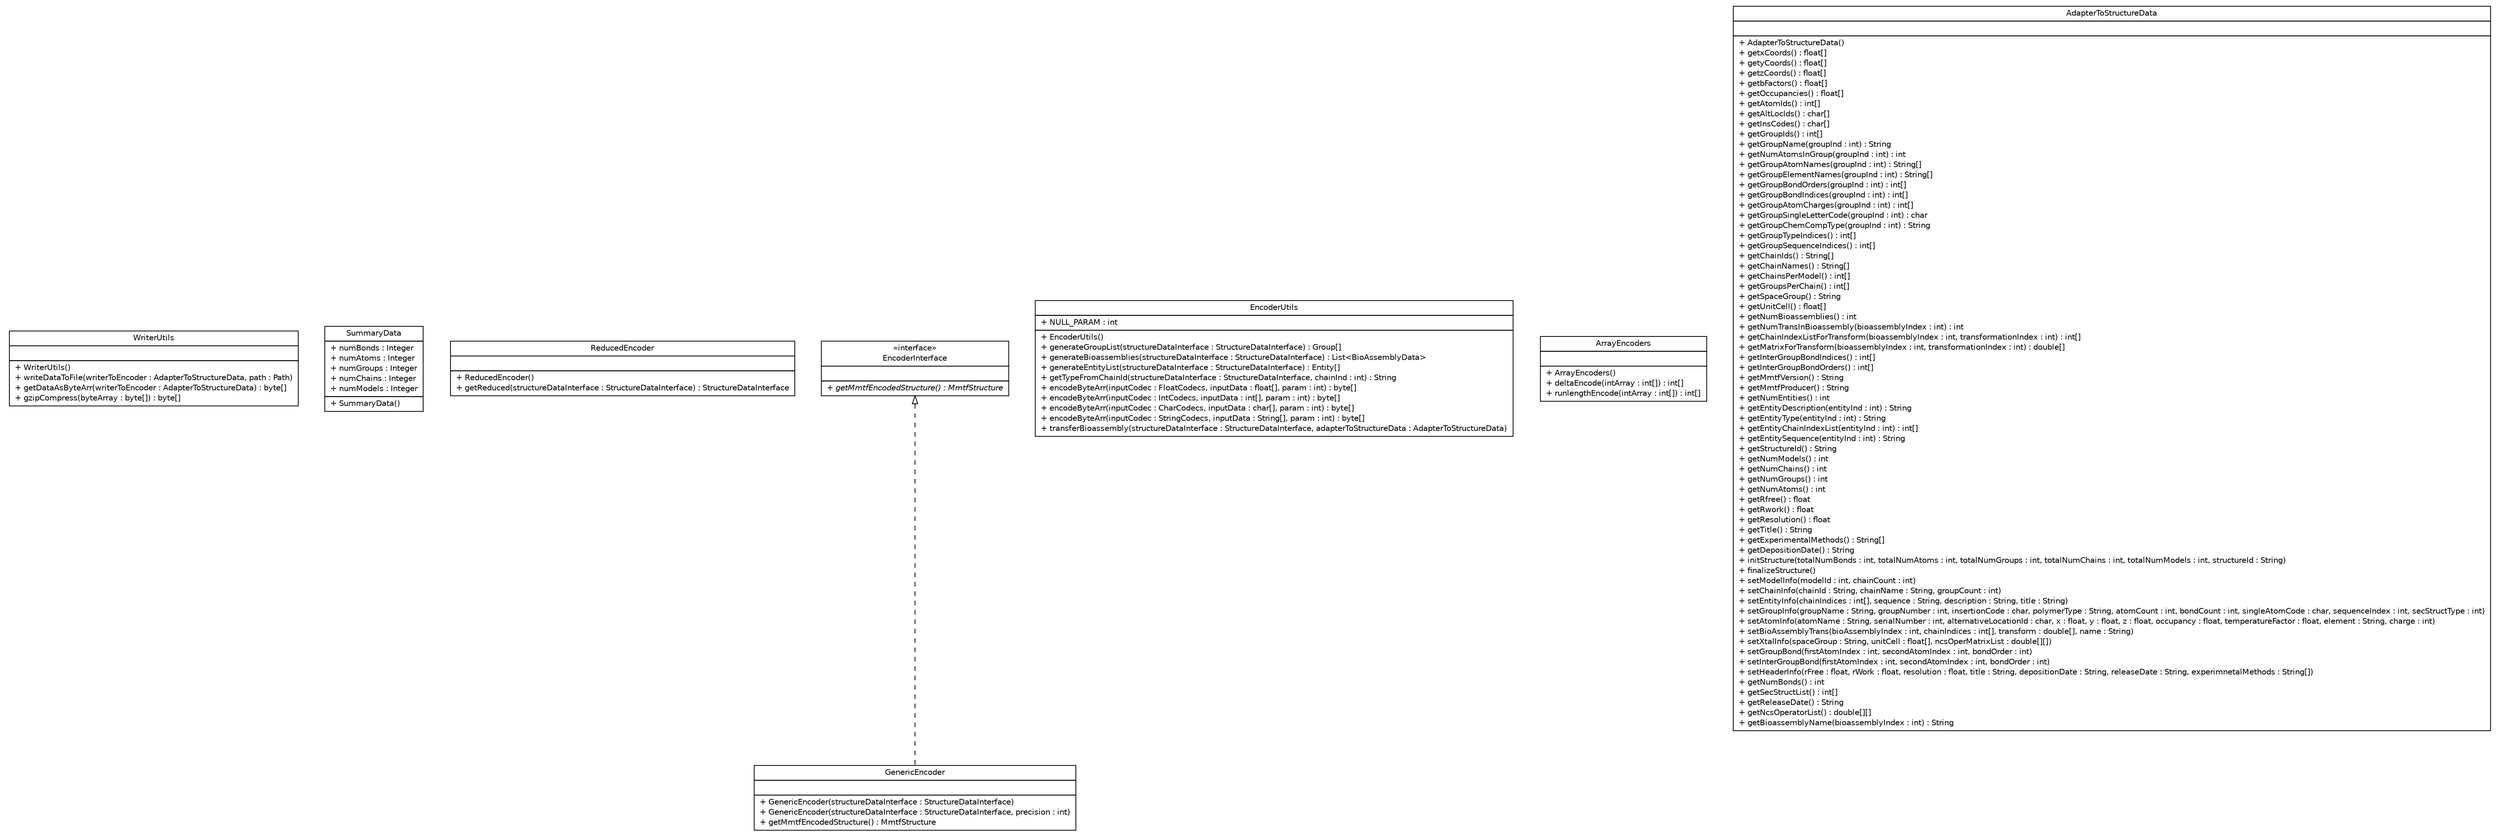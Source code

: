 #!/usr/local/bin/dot
#
# Class diagram 
# Generated by UMLGraph version R5_6 (http://www.umlgraph.org/)
#

digraph G {
	edge [fontname="Helvetica",fontsize=10,labelfontname="Helvetica",labelfontsize=10];
	node [fontname="Helvetica",fontsize=10,shape=plaintext];
	nodesep=0.25;
	ranksep=0.5;
	// org.rcsb.mmtf.encoder.WriterUtils
	c237 [label=<<table title="org.rcsb.mmtf.encoder.WriterUtils" border="0" cellborder="1" cellspacing="0" cellpadding="2" port="p" href="./WriterUtils.html">
		<tr><td><table border="0" cellspacing="0" cellpadding="1">
<tr><td align="center" balign="center"> WriterUtils </td></tr>
		</table></td></tr>
		<tr><td><table border="0" cellspacing="0" cellpadding="1">
<tr><td align="left" balign="left">  </td></tr>
		</table></td></tr>
		<tr><td><table border="0" cellspacing="0" cellpadding="1">
<tr><td align="left" balign="left"> + WriterUtils() </td></tr>
<tr><td align="left" balign="left"> + writeDataToFile(writerToEncoder : AdapterToStructureData, path : Path) </td></tr>
<tr><td align="left" balign="left"> + getDataAsByteArr(writerToEncoder : AdapterToStructureData) : byte[] </td></tr>
<tr><td align="left" balign="left"> + gzipCompress(byteArray : byte[]) : byte[] </td></tr>
		</table></td></tr>
		</table>>, URL="./WriterUtils.html", fontname="Helvetica", fontcolor="black", fontsize=10.0];
	// org.rcsb.mmtf.encoder.SummaryData
	c238 [label=<<table title="org.rcsb.mmtf.encoder.SummaryData" border="0" cellborder="1" cellspacing="0" cellpadding="2" port="p" href="./SummaryData.html">
		<tr><td><table border="0" cellspacing="0" cellpadding="1">
<tr><td align="center" balign="center"> SummaryData </td></tr>
		</table></td></tr>
		<tr><td><table border="0" cellspacing="0" cellpadding="1">
<tr><td align="left" balign="left"> + numBonds : Integer </td></tr>
<tr><td align="left" balign="left"> + numAtoms : Integer </td></tr>
<tr><td align="left" balign="left"> + numGroups : Integer </td></tr>
<tr><td align="left" balign="left"> + numChains : Integer </td></tr>
<tr><td align="left" balign="left"> + numModels : Integer </td></tr>
		</table></td></tr>
		<tr><td><table border="0" cellspacing="0" cellpadding="1">
<tr><td align="left" balign="left"> + SummaryData() </td></tr>
		</table></td></tr>
		</table>>, URL="./SummaryData.html", fontname="Helvetica", fontcolor="black", fontsize=10.0];
	// org.rcsb.mmtf.encoder.ReducedEncoder
	c239 [label=<<table title="org.rcsb.mmtf.encoder.ReducedEncoder" border="0" cellborder="1" cellspacing="0" cellpadding="2" port="p" href="./ReducedEncoder.html">
		<tr><td><table border="0" cellspacing="0" cellpadding="1">
<tr><td align="center" balign="center"> ReducedEncoder </td></tr>
		</table></td></tr>
		<tr><td><table border="0" cellspacing="0" cellpadding="1">
<tr><td align="left" balign="left">  </td></tr>
		</table></td></tr>
		<tr><td><table border="0" cellspacing="0" cellpadding="1">
<tr><td align="left" balign="left"> + ReducedEncoder() </td></tr>
<tr><td align="left" balign="left"> + getReduced(structureDataInterface : StructureDataInterface) : StructureDataInterface </td></tr>
		</table></td></tr>
		</table>>, URL="./ReducedEncoder.html", fontname="Helvetica", fontcolor="black", fontsize=10.0];
	// org.rcsb.mmtf.encoder.GenericEncoder
	c240 [label=<<table title="org.rcsb.mmtf.encoder.GenericEncoder" border="0" cellborder="1" cellspacing="0" cellpadding="2" port="p" href="./GenericEncoder.html">
		<tr><td><table border="0" cellspacing="0" cellpadding="1">
<tr><td align="center" balign="center"> GenericEncoder </td></tr>
		</table></td></tr>
		<tr><td><table border="0" cellspacing="0" cellpadding="1">
<tr><td align="left" balign="left">  </td></tr>
		</table></td></tr>
		<tr><td><table border="0" cellspacing="0" cellpadding="1">
<tr><td align="left" balign="left"> + GenericEncoder(structureDataInterface : StructureDataInterface) </td></tr>
<tr><td align="left" balign="left"> + GenericEncoder(structureDataInterface : StructureDataInterface, precision : int) </td></tr>
<tr><td align="left" balign="left"> + getMmtfEncodedStructure() : MmtfStructure </td></tr>
		</table></td></tr>
		</table>>, URL="./GenericEncoder.html", fontname="Helvetica", fontcolor="black", fontsize=10.0];
	// org.rcsb.mmtf.encoder.EncoderUtils
	c241 [label=<<table title="org.rcsb.mmtf.encoder.EncoderUtils" border="0" cellborder="1" cellspacing="0" cellpadding="2" port="p" href="./EncoderUtils.html">
		<tr><td><table border="0" cellspacing="0" cellpadding="1">
<tr><td align="center" balign="center"> EncoderUtils </td></tr>
		</table></td></tr>
		<tr><td><table border="0" cellspacing="0" cellpadding="1">
<tr><td align="left" balign="left"> + NULL_PARAM : int </td></tr>
		</table></td></tr>
		<tr><td><table border="0" cellspacing="0" cellpadding="1">
<tr><td align="left" balign="left"> + EncoderUtils() </td></tr>
<tr><td align="left" balign="left"> + generateGroupList(structureDataInterface : StructureDataInterface) : Group[] </td></tr>
<tr><td align="left" balign="left"> + generateBioassemblies(structureDataInterface : StructureDataInterface) : List&lt;BioAssemblyData&gt; </td></tr>
<tr><td align="left" balign="left"> + generateEntityList(structureDataInterface : StructureDataInterface) : Entity[] </td></tr>
<tr><td align="left" balign="left"> + getTypeFromChainId(structureDataInterface : StructureDataInterface, chainInd : int) : String </td></tr>
<tr><td align="left" balign="left"> + encodeByteArr(inputCodec : FloatCodecs, inputData : float[], param : int) : byte[] </td></tr>
<tr><td align="left" balign="left"> + encodeByteArr(inputCodec : IntCodecs, inputData : int[], param : int) : byte[] </td></tr>
<tr><td align="left" balign="left"> + encodeByteArr(inputCodec : CharCodecs, inputData : char[], param : int) : byte[] </td></tr>
<tr><td align="left" balign="left"> + encodeByteArr(inputCodec : StringCodecs, inputData : String[], param : int) : byte[] </td></tr>
<tr><td align="left" balign="left"> + transferBioassembly(structureDataInterface : StructureDataInterface, adapterToStructureData : AdapterToStructureData) </td></tr>
		</table></td></tr>
		</table>>, URL="./EncoderUtils.html", fontname="Helvetica", fontcolor="black", fontsize=10.0];
	// org.rcsb.mmtf.encoder.EncoderInterface
	c242 [label=<<table title="org.rcsb.mmtf.encoder.EncoderInterface" border="0" cellborder="1" cellspacing="0" cellpadding="2" port="p" href="./EncoderInterface.html">
		<tr><td><table border="0" cellspacing="0" cellpadding="1">
<tr><td align="center" balign="center"> &#171;interface&#187; </td></tr>
<tr><td align="center" balign="center"> EncoderInterface </td></tr>
		</table></td></tr>
		<tr><td><table border="0" cellspacing="0" cellpadding="1">
<tr><td align="left" balign="left">  </td></tr>
		</table></td></tr>
		<tr><td><table border="0" cellspacing="0" cellpadding="1">
<tr><td align="left" balign="left"><font face="Helvetica-Oblique" point-size="10.0"> + getMmtfEncodedStructure() : MmtfStructure </font></td></tr>
		</table></td></tr>
		</table>>, URL="./EncoderInterface.html", fontname="Helvetica", fontcolor="black", fontsize=10.0];
	// org.rcsb.mmtf.encoder.ArrayEncoders
	c243 [label=<<table title="org.rcsb.mmtf.encoder.ArrayEncoders" border="0" cellborder="1" cellspacing="0" cellpadding="2" port="p" href="./ArrayEncoders.html">
		<tr><td><table border="0" cellspacing="0" cellpadding="1">
<tr><td align="center" balign="center"> ArrayEncoders </td></tr>
		</table></td></tr>
		<tr><td><table border="0" cellspacing="0" cellpadding="1">
<tr><td align="left" balign="left">  </td></tr>
		</table></td></tr>
		<tr><td><table border="0" cellspacing="0" cellpadding="1">
<tr><td align="left" balign="left"> + ArrayEncoders() </td></tr>
<tr><td align="left" balign="left"> + deltaEncode(intArray : int[]) : int[] </td></tr>
<tr><td align="left" balign="left"> + runlengthEncode(intArray : int[]) : int[] </td></tr>
		</table></td></tr>
		</table>>, URL="./ArrayEncoders.html", fontname="Helvetica", fontcolor="black", fontsize=10.0];
	// org.rcsb.mmtf.encoder.AdapterToStructureData
	c244 [label=<<table title="org.rcsb.mmtf.encoder.AdapterToStructureData" border="0" cellborder="1" cellspacing="0" cellpadding="2" port="p" href="./AdapterToStructureData.html">
		<tr><td><table border="0" cellspacing="0" cellpadding="1">
<tr><td align="center" balign="center"> AdapterToStructureData </td></tr>
		</table></td></tr>
		<tr><td><table border="0" cellspacing="0" cellpadding="1">
<tr><td align="left" balign="left">  </td></tr>
		</table></td></tr>
		<tr><td><table border="0" cellspacing="0" cellpadding="1">
<tr><td align="left" balign="left"> + AdapterToStructureData() </td></tr>
<tr><td align="left" balign="left"> + getxCoords() : float[] </td></tr>
<tr><td align="left" balign="left"> + getyCoords() : float[] </td></tr>
<tr><td align="left" balign="left"> + getzCoords() : float[] </td></tr>
<tr><td align="left" balign="left"> + getbFactors() : float[] </td></tr>
<tr><td align="left" balign="left"> + getOccupancies() : float[] </td></tr>
<tr><td align="left" balign="left"> + getAtomIds() : int[] </td></tr>
<tr><td align="left" balign="left"> + getAltLocIds() : char[] </td></tr>
<tr><td align="left" balign="left"> + getInsCodes() : char[] </td></tr>
<tr><td align="left" balign="left"> + getGroupIds() : int[] </td></tr>
<tr><td align="left" balign="left"> + getGroupName(groupInd : int) : String </td></tr>
<tr><td align="left" balign="left"> + getNumAtomsInGroup(groupInd : int) : int </td></tr>
<tr><td align="left" balign="left"> + getGroupAtomNames(groupInd : int) : String[] </td></tr>
<tr><td align="left" balign="left"> + getGroupElementNames(groupInd : int) : String[] </td></tr>
<tr><td align="left" balign="left"> + getGroupBondOrders(groupInd : int) : int[] </td></tr>
<tr><td align="left" balign="left"> + getGroupBondIndices(groupInd : int) : int[] </td></tr>
<tr><td align="left" balign="left"> + getGroupAtomCharges(groupInd : int) : int[] </td></tr>
<tr><td align="left" balign="left"> + getGroupSingleLetterCode(groupInd : int) : char </td></tr>
<tr><td align="left" balign="left"> + getGroupChemCompType(groupInd : int) : String </td></tr>
<tr><td align="left" balign="left"> + getGroupTypeIndices() : int[] </td></tr>
<tr><td align="left" balign="left"> + getGroupSequenceIndices() : int[] </td></tr>
<tr><td align="left" balign="left"> + getChainIds() : String[] </td></tr>
<tr><td align="left" balign="left"> + getChainNames() : String[] </td></tr>
<tr><td align="left" balign="left"> + getChainsPerModel() : int[] </td></tr>
<tr><td align="left" balign="left"> + getGroupsPerChain() : int[] </td></tr>
<tr><td align="left" balign="left"> + getSpaceGroup() : String </td></tr>
<tr><td align="left" balign="left"> + getUnitCell() : float[] </td></tr>
<tr><td align="left" balign="left"> + getNumBioassemblies() : int </td></tr>
<tr><td align="left" balign="left"> + getNumTransInBioassembly(bioassemblyIndex : int) : int </td></tr>
<tr><td align="left" balign="left"> + getChainIndexListForTransform(bioassemblyIndex : int, transformationIndex : int) : int[] </td></tr>
<tr><td align="left" balign="left"> + getMatrixForTransform(bioassemblyIndex : int, transformationIndex : int) : double[] </td></tr>
<tr><td align="left" balign="left"> + getInterGroupBondIndices() : int[] </td></tr>
<tr><td align="left" balign="left"> + getInterGroupBondOrders() : int[] </td></tr>
<tr><td align="left" balign="left"> + getMmtfVersion() : String </td></tr>
<tr><td align="left" balign="left"> + getMmtfProducer() : String </td></tr>
<tr><td align="left" balign="left"> + getNumEntities() : int </td></tr>
<tr><td align="left" balign="left"> + getEntityDescription(entityInd : int) : String </td></tr>
<tr><td align="left" balign="left"> + getEntityType(entityInd : int) : String </td></tr>
<tr><td align="left" balign="left"> + getEntityChainIndexList(entityInd : int) : int[] </td></tr>
<tr><td align="left" balign="left"> + getEntitySequence(entityInd : int) : String </td></tr>
<tr><td align="left" balign="left"> + getStructureId() : String </td></tr>
<tr><td align="left" balign="left"> + getNumModels() : int </td></tr>
<tr><td align="left" balign="left"> + getNumChains() : int </td></tr>
<tr><td align="left" balign="left"> + getNumGroups() : int </td></tr>
<tr><td align="left" balign="left"> + getNumAtoms() : int </td></tr>
<tr><td align="left" balign="left"> + getRfree() : float </td></tr>
<tr><td align="left" balign="left"> + getRwork() : float </td></tr>
<tr><td align="left" balign="left"> + getResolution() : float </td></tr>
<tr><td align="left" balign="left"> + getTitle() : String </td></tr>
<tr><td align="left" balign="left"> + getExperimentalMethods() : String[] </td></tr>
<tr><td align="left" balign="left"> + getDepositionDate() : String </td></tr>
<tr><td align="left" balign="left"> + initStructure(totalNumBonds : int, totalNumAtoms : int, totalNumGroups : int, totalNumChains : int, totalNumModels : int, structureId : String) </td></tr>
<tr><td align="left" balign="left"> + finalizeStructure() </td></tr>
<tr><td align="left" balign="left"> + setModelInfo(modelId : int, chainCount : int) </td></tr>
<tr><td align="left" balign="left"> + setChainInfo(chainId : String, chainName : String, groupCount : int) </td></tr>
<tr><td align="left" balign="left"> + setEntityInfo(chainIndices : int[], sequence : String, description : String, title : String) </td></tr>
<tr><td align="left" balign="left"> + setGroupInfo(groupName : String, groupNumber : int, insertionCode : char, polymerType : String, atomCount : int, bondCount : int, singleAtomCode : char, sequenceIndex : int, secStructType : int) </td></tr>
<tr><td align="left" balign="left"> + setAtomInfo(atomName : String, serialNumber : int, alternativeLocationId : char, x : float, y : float, z : float, occupancy : float, temperatureFactor : float, element : String, charge : int) </td></tr>
<tr><td align="left" balign="left"> + setBioAssemblyTrans(bioAssemblyIndex : int, chainIndices : int[], transform : double[], name : String) </td></tr>
<tr><td align="left" balign="left"> + setXtalInfo(spaceGroup : String, unitCell : float[], ncsOperMatrixList : double[][]) </td></tr>
<tr><td align="left" balign="left"> + setGroupBond(firstAtomIndex : int, secondAtomIndex : int, bondOrder : int) </td></tr>
<tr><td align="left" balign="left"> + setInterGroupBond(firstAtomIndex : int, secondAtomIndex : int, bondOrder : int) </td></tr>
<tr><td align="left" balign="left"> + setHeaderInfo(rFree : float, rWork : float, resolution : float, title : String, depositionDate : String, releaseDate : String, experimnetalMethods : String[]) </td></tr>
<tr><td align="left" balign="left"> + getNumBonds() : int </td></tr>
<tr><td align="left" balign="left"> + getSecStructList() : int[] </td></tr>
<tr><td align="left" balign="left"> + getReleaseDate() : String </td></tr>
<tr><td align="left" balign="left"> + getNcsOperatorList() : double[][] </td></tr>
<tr><td align="left" balign="left"> + getBioassemblyName(bioassemblyIndex : int) : String </td></tr>
		</table></td></tr>
		</table>>, URL="./AdapterToStructureData.html", fontname="Helvetica", fontcolor="black", fontsize=10.0];
	//org.rcsb.mmtf.encoder.GenericEncoder implements org.rcsb.mmtf.encoder.EncoderInterface
	c242:p -> c240:p [dir=back,arrowtail=empty,style=dashed];
}

